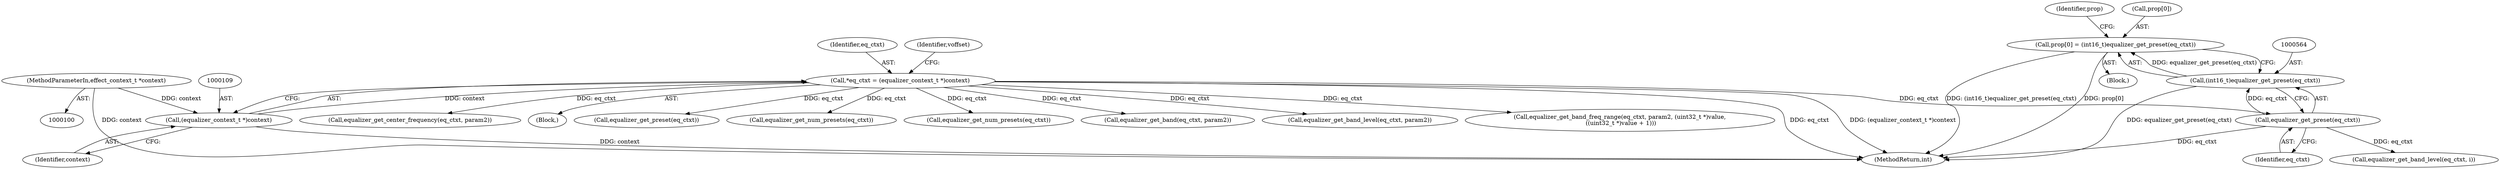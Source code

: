 digraph "0_Android_d72ea85c78a1a68bf99fd5804ad9784b4102fe57@array" {
"1000559" [label="(Call,prop[0] = (int16_t)equalizer_get_preset(eq_ctxt))"];
"1000563" [label="(Call,(int16_t)equalizer_get_preset(eq_ctxt))"];
"1000565" [label="(Call,equalizer_get_preset(eq_ctxt))"];
"1000106" [label="(Call,*eq_ctxt = (equalizer_context_t *)context)"];
"1000108" [label="(Call,(equalizer_context_t *)context)"];
"1000101" [label="(MethodParameterIn,effect_context_t *context)"];
"1000563" [label="(Call,(int16_t)equalizer_get_preset(eq_ctxt))"];
"1000488" [label="(Call,equalizer_get_num_presets(eq_ctxt))"];
"1000549" [label="(Block,)"];
"1000107" [label="(Identifier,eq_ctxt)"];
"1000459" [label="(Call,equalizer_get_band(eq_ctxt, param2))"];
"1000566" [label="(Identifier,eq_ctxt)"];
"1000101" [label="(MethodParameterIn,effect_context_t *context)"];
"1000379" [label="(Call,equalizer_get_band_level(eq_ctxt, param2))"];
"1000113" [label="(Identifier,voffset)"];
"1000110" [label="(Identifier,context)"];
"1000432" [label="(Call,equalizer_get_band_freq_range(eq_ctxt, param2, (uint32_t *)value,\n ((uint32_t *)value + 1)))"];
"1000408" [label="(Call,equalizer_get_center_frequency(eq_ctxt, param2))"];
"1000569" [label="(Identifier,prop)"];
"1000108" [label="(Call,(equalizer_context_t *)context)"];
"1000560" [label="(Call,prop[0])"];
"1000104" [label="(Block,)"];
"1000592" [label="(Call,equalizer_get_band_level(eq_ctxt, i))"];
"1000606" [label="(MethodReturn,int)"];
"1000106" [label="(Call,*eq_ctxt = (equalizer_context_t *)context)"];
"1000565" [label="(Call,equalizer_get_preset(eq_ctxt))"];
"1000474" [label="(Call,equalizer_get_preset(eq_ctxt))"];
"1000559" [label="(Call,prop[0] = (int16_t)equalizer_get_preset(eq_ctxt))"];
"1000505" [label="(Call,equalizer_get_num_presets(eq_ctxt))"];
"1000559" -> "1000549"  [label="AST: "];
"1000559" -> "1000563"  [label="CFG: "];
"1000560" -> "1000559"  [label="AST: "];
"1000563" -> "1000559"  [label="AST: "];
"1000569" -> "1000559"  [label="CFG: "];
"1000559" -> "1000606"  [label="DDG: prop[0]"];
"1000559" -> "1000606"  [label="DDG: (int16_t)equalizer_get_preset(eq_ctxt)"];
"1000563" -> "1000559"  [label="DDG: equalizer_get_preset(eq_ctxt)"];
"1000563" -> "1000565"  [label="CFG: "];
"1000564" -> "1000563"  [label="AST: "];
"1000565" -> "1000563"  [label="AST: "];
"1000563" -> "1000606"  [label="DDG: equalizer_get_preset(eq_ctxt)"];
"1000565" -> "1000563"  [label="DDG: eq_ctxt"];
"1000565" -> "1000566"  [label="CFG: "];
"1000566" -> "1000565"  [label="AST: "];
"1000565" -> "1000606"  [label="DDG: eq_ctxt"];
"1000106" -> "1000565"  [label="DDG: eq_ctxt"];
"1000565" -> "1000592"  [label="DDG: eq_ctxt"];
"1000106" -> "1000104"  [label="AST: "];
"1000106" -> "1000108"  [label="CFG: "];
"1000107" -> "1000106"  [label="AST: "];
"1000108" -> "1000106"  [label="AST: "];
"1000113" -> "1000106"  [label="CFG: "];
"1000106" -> "1000606"  [label="DDG: (equalizer_context_t *)context"];
"1000106" -> "1000606"  [label="DDG: eq_ctxt"];
"1000108" -> "1000106"  [label="DDG: context"];
"1000106" -> "1000379"  [label="DDG: eq_ctxt"];
"1000106" -> "1000408"  [label="DDG: eq_ctxt"];
"1000106" -> "1000432"  [label="DDG: eq_ctxt"];
"1000106" -> "1000459"  [label="DDG: eq_ctxt"];
"1000106" -> "1000474"  [label="DDG: eq_ctxt"];
"1000106" -> "1000488"  [label="DDG: eq_ctxt"];
"1000106" -> "1000505"  [label="DDG: eq_ctxt"];
"1000108" -> "1000110"  [label="CFG: "];
"1000109" -> "1000108"  [label="AST: "];
"1000110" -> "1000108"  [label="AST: "];
"1000108" -> "1000606"  [label="DDG: context"];
"1000101" -> "1000108"  [label="DDG: context"];
"1000101" -> "1000100"  [label="AST: "];
"1000101" -> "1000606"  [label="DDG: context"];
}
